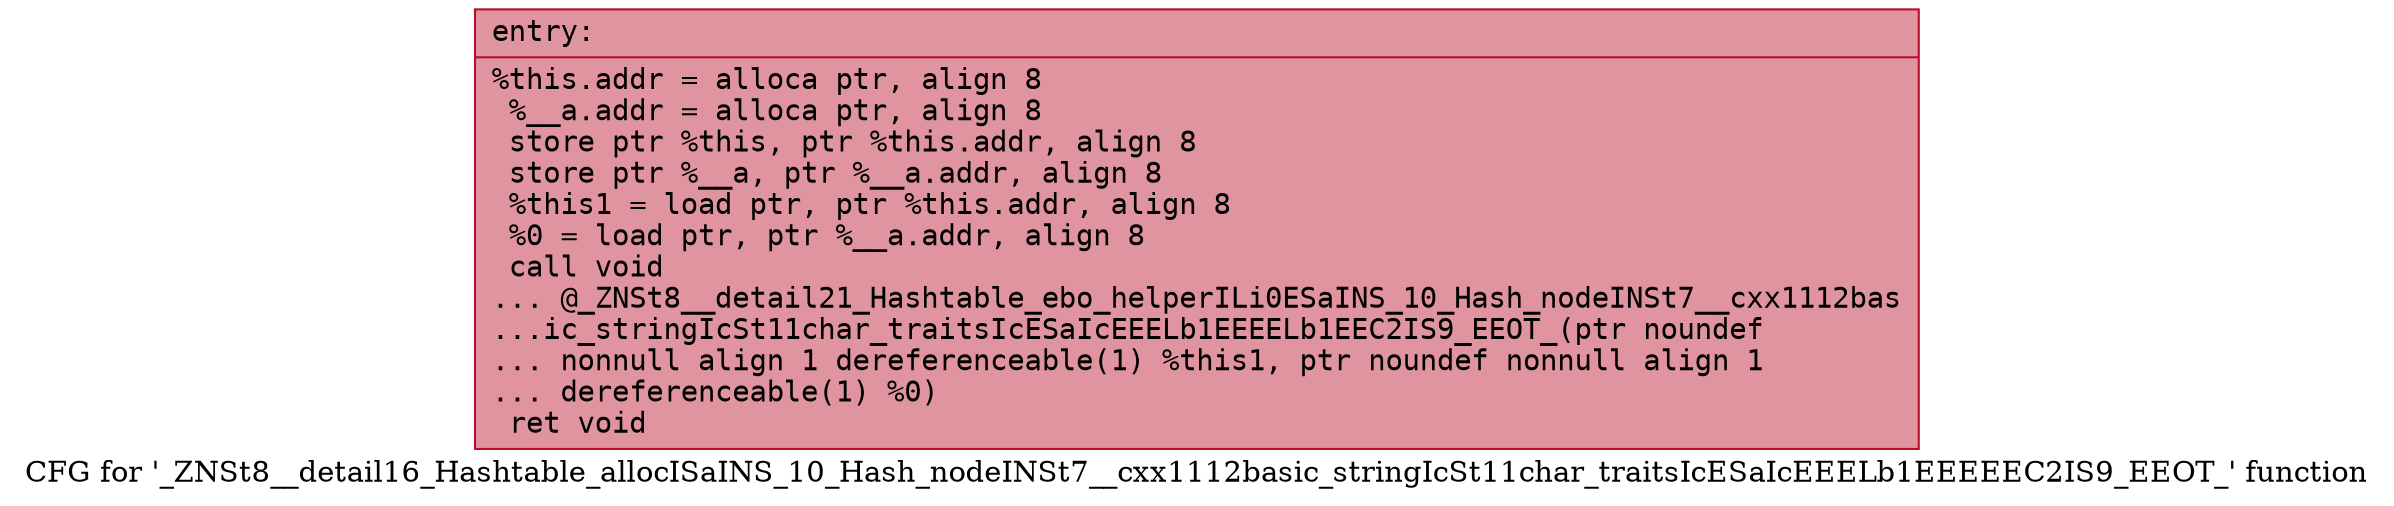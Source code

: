 digraph "CFG for '_ZNSt8__detail16_Hashtable_allocISaINS_10_Hash_nodeINSt7__cxx1112basic_stringIcSt11char_traitsIcESaIcEEELb1EEEEEC2IS9_EEOT_' function" {
	label="CFG for '_ZNSt8__detail16_Hashtable_allocISaINS_10_Hash_nodeINSt7__cxx1112basic_stringIcSt11char_traitsIcESaIcEEELb1EEEEEC2IS9_EEOT_' function";

	Node0x55c7e09ba090 [shape=record,color="#b70d28ff", style=filled, fillcolor="#b70d2870" fontname="Courier",label="{entry:\l|  %this.addr = alloca ptr, align 8\l  %__a.addr = alloca ptr, align 8\l  store ptr %this, ptr %this.addr, align 8\l  store ptr %__a, ptr %__a.addr, align 8\l  %this1 = load ptr, ptr %this.addr, align 8\l  %0 = load ptr, ptr %__a.addr, align 8\l  call void\l... @_ZNSt8__detail21_Hashtable_ebo_helperILi0ESaINS_10_Hash_nodeINSt7__cxx1112bas\l...ic_stringIcSt11char_traitsIcESaIcEEELb1EEEELb1EEC2IS9_EEOT_(ptr noundef\l... nonnull align 1 dereferenceable(1) %this1, ptr noundef nonnull align 1\l... dereferenceable(1) %0)\l  ret void\l}"];
}
